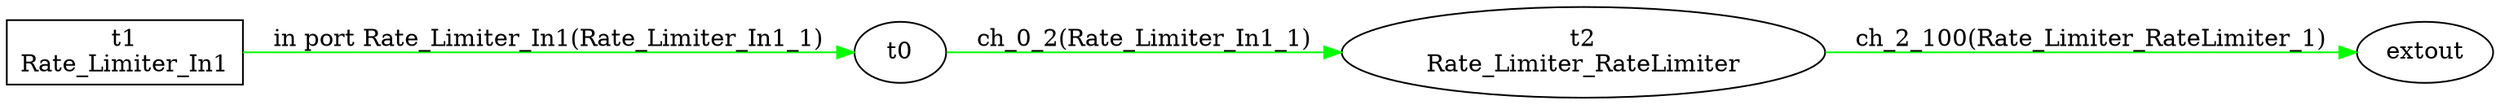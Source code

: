 digraph csp {
	graph [rankdir=LR];
	Rate_Limiter_RateLimiter	 [label="t2\nRate_Limiter_RateLimiter"];
	t0 -> Rate_Limiter_RateLimiter	 [color=green,
		label="ch_0_2(Rate_Limiter_In1_1)"];
	extout	 [label=extout];
	Rate_Limiter_In1	 [label="t1\nRate_Limiter_In1",
		shape=box];
	Rate_Limiter_In1 -> t0	 [color=green,
		label="in port Rate_Limiter_In1(Rate_Limiter_In1_1)"];
	Rate_Limiter_RateLimiter -> extout	 [color=green,
		label="ch_2_100(Rate_Limiter_RateLimiter_1)"];
}
